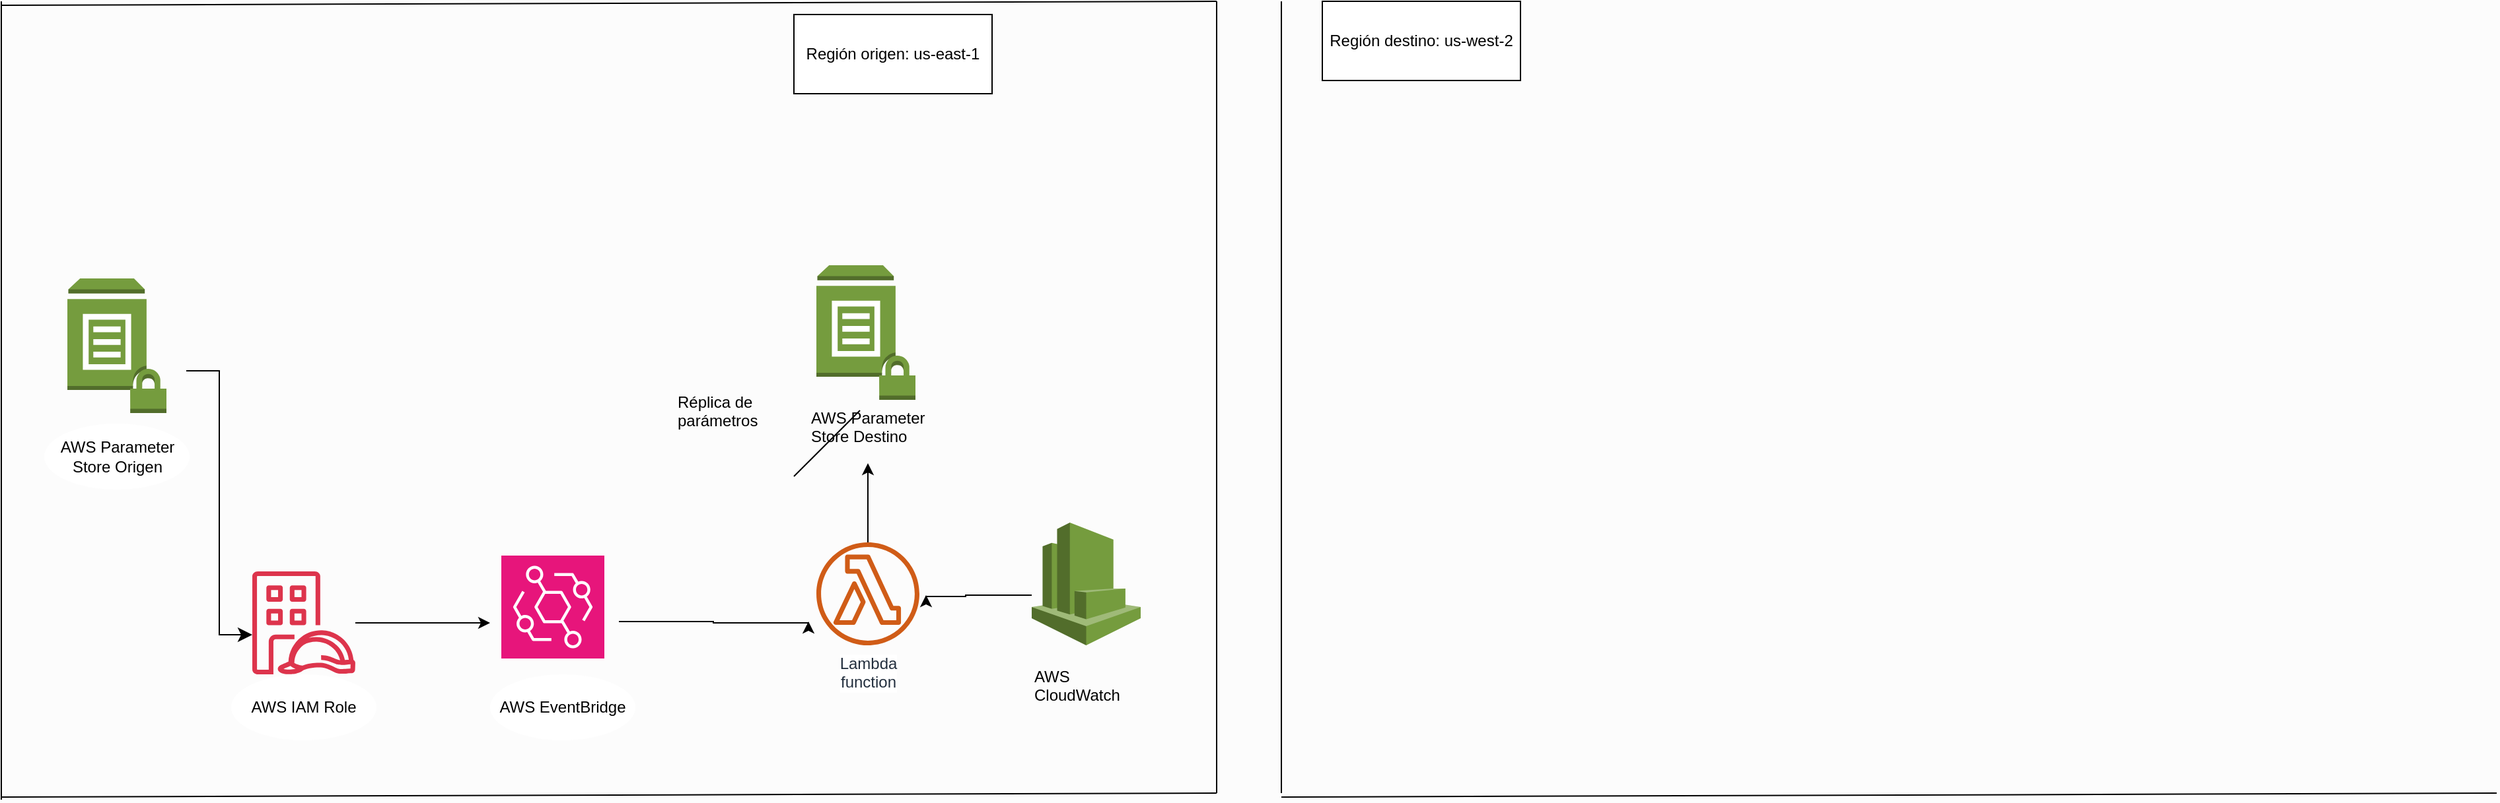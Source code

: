 <mxfile version="24.7.1" type="github">
  <diagram id="Ht1M8jgEwFfnCIfOTk4-" name="Page-1">
    <mxGraphModel dx="1205" dy="852" grid="1" gridSize="10" guides="1" tooltips="1" connect="1" arrows="1" fold="1" page="1" pageScale="1" pageWidth="1169" pageHeight="827" background="#fcfcfc" math="0" shadow="0">
      <root>
        <mxCell id="0" />
        <mxCell id="1" parent="0" />
        <mxCell id="VYMYHPz4Sc5OkGbCSFCF-28" style="edgeStyle=orthogonalEdgeStyle;rounded=0;orthogonalLoop=1;jettySize=auto;html=1;" parent="1" source="UEzPUAAOIrF-is8g5C7q-115" edge="1">
          <mxGeometry relative="1" as="geometry">
            <mxPoint x="856" y="390" as="targetPoint" />
          </mxGeometry>
        </mxCell>
        <mxCell id="UEzPUAAOIrF-is8g5C7q-115" value="Lambda&lt;br&gt;function" style="outlineConnect=0;fontColor=#232F3E;gradientColor=none;fillColor=#D05C17;strokeColor=none;dashed=0;verticalLabelPosition=bottom;verticalAlign=top;align=center;html=1;fontSize=12;fontStyle=0;aspect=fixed;pointerEvents=1;shape=mxgraph.aws4.lambda_function;labelBackgroundColor=#ffffff;" parent="1" vertex="1">
          <mxGeometry x="817" y="450" width="78" height="78" as="geometry" />
        </mxCell>
        <mxCell id="VYMYHPz4Sc5OkGbCSFCF-1" value="" style="outlineConnect=0;dashed=0;verticalLabelPosition=bottom;verticalAlign=top;align=center;html=1;shape=mxgraph.aws3.parameter_store;fillColor=#759C3E;gradientColor=none;" parent="1" vertex="1">
          <mxGeometry x="250" y="250" width="75" height="102" as="geometry" />
        </mxCell>
        <mxCell id="VYMYHPz4Sc5OkGbCSFCF-5" value="AWS Parameter Store Origen" style="ellipse;whiteSpace=wrap;html=1;strokeColor=none;" parent="1" vertex="1">
          <mxGeometry x="232.5" y="360" width="110" height="50" as="geometry" />
        </mxCell>
        <mxCell id="VYMYHPz4Sc5OkGbCSFCF-27" style="edgeStyle=orthogonalEdgeStyle;rounded=0;orthogonalLoop=1;jettySize=auto;html=1;" parent="1" edge="1">
          <mxGeometry relative="1" as="geometry">
            <mxPoint x="811" y="510" as="targetPoint" />
            <mxPoint x="667.5" y="510" as="sourcePoint" />
            <Array as="points">
              <mxPoint x="739" y="510" />
              <mxPoint x="739" y="511" />
            </Array>
          </mxGeometry>
        </mxCell>
        <mxCell id="VYMYHPz4Sc5OkGbCSFCF-7" value="" style="sketch=0;points=[[0,0,0],[0.25,0,0],[0.5,0,0],[0.75,0,0],[1,0,0],[0,1,0],[0.25,1,0],[0.5,1,0],[0.75,1,0],[1,1,0],[0,0.25,0],[0,0.5,0],[0,0.75,0],[1,0.25,0],[1,0.5,0],[1,0.75,0]];outlineConnect=0;fontColor=#232F3E;fillColor=#E7157B;strokeColor=#ffffff;dashed=0;verticalLabelPosition=bottom;verticalAlign=top;align=center;html=1;fontSize=12;fontStyle=0;aspect=fixed;shape=mxgraph.aws4.resourceIcon;resIcon=mxgraph.aws4.eventbridge;" parent="1" vertex="1">
          <mxGeometry x="578.5" y="460" width="78" height="78" as="geometry" />
        </mxCell>
        <mxCell id="VYMYHPz4Sc5OkGbCSFCF-8" value="AWS EventBridge" style="ellipse;whiteSpace=wrap;html=1;strokeColor=none;" parent="1" vertex="1">
          <mxGeometry x="570" y="550" width="110" height="50" as="geometry" />
        </mxCell>
        <mxCell id="VYMYHPz4Sc5OkGbCSFCF-15" value="" style="edgeStyle=elbowEdgeStyle;elbow=horizontal;endArrow=classic;html=1;curved=0;rounded=0;endSize=8;startSize=8;" parent="1" edge="1">
          <mxGeometry width="50" height="50" relative="1" as="geometry">
            <mxPoint x="340" y="320" as="sourcePoint" />
            <mxPoint x="390" y="520" as="targetPoint" />
          </mxGeometry>
        </mxCell>
        <mxCell id="VYMYHPz4Sc5OkGbCSFCF-25" style="edgeStyle=orthogonalEdgeStyle;rounded=0;orthogonalLoop=1;jettySize=auto;html=1;" parent="1" source="VYMYHPz4Sc5OkGbCSFCF-16" edge="1">
          <mxGeometry relative="1" as="geometry">
            <mxPoint x="570" y="511" as="targetPoint" />
          </mxGeometry>
        </mxCell>
        <mxCell id="VYMYHPz4Sc5OkGbCSFCF-16" value="" style="sketch=0;outlineConnect=0;fontColor=#232F3E;gradientColor=none;fillColor=#DD344C;strokeColor=none;dashed=0;verticalLabelPosition=bottom;verticalAlign=top;align=center;html=1;fontSize=12;fontStyle=0;aspect=fixed;pointerEvents=1;shape=mxgraph.aws4.identity_access_management_iam_roles_anywhere;" parent="1" vertex="1">
          <mxGeometry x="390" y="472" width="78" height="78" as="geometry" />
        </mxCell>
        <mxCell id="VYMYHPz4Sc5OkGbCSFCF-18" value="AWS IAM Role" style="ellipse;whiteSpace=wrap;html=1;strokeColor=none;" parent="1" vertex="1">
          <mxGeometry x="374" y="550" width="110" height="50" as="geometry" />
        </mxCell>
        <mxCell id="VYMYHPz4Sc5OkGbCSFCF-19" value="AWS Parameter Store Destino" style="text;whiteSpace=wrap;" parent="1" vertex="1">
          <mxGeometry x="811" y="342" width="90" height="40" as="geometry" />
        </mxCell>
        <mxCell id="VYMYHPz4Sc5OkGbCSFCF-20" value="" style="outlineConnect=0;dashed=0;verticalLabelPosition=bottom;verticalAlign=top;align=center;html=1;shape=mxgraph.aws3.parameter_store;fillColor=#759C3E;gradientColor=none;" parent="1" vertex="1">
          <mxGeometry x="817" y="240" width="75" height="102" as="geometry" />
        </mxCell>
        <mxCell id="VYMYHPz4Sc5OkGbCSFCF-24" value="Réplica de parámetros" style="text;whiteSpace=wrap;" parent="1" vertex="1">
          <mxGeometry x="710" y="330" width="90" height="40" as="geometry" />
        </mxCell>
        <mxCell id="VYMYHPz4Sc5OkGbCSFCF-31" style="edgeStyle=orthogonalEdgeStyle;rounded=0;orthogonalLoop=1;jettySize=auto;html=1;" parent="1" source="VYMYHPz4Sc5OkGbCSFCF-29" edge="1">
          <mxGeometry relative="1" as="geometry">
            <mxPoint x="900" y="490" as="targetPoint" />
            <Array as="points">
              <mxPoint x="930" y="490" />
              <mxPoint x="930" y="491" />
            </Array>
          </mxGeometry>
        </mxCell>
        <mxCell id="VYMYHPz4Sc5OkGbCSFCF-29" value="" style="outlineConnect=0;dashed=0;verticalLabelPosition=bottom;verticalAlign=top;align=center;html=1;shape=mxgraph.aws3.cloudwatch;fillColor=#759C3E;gradientColor=none;" parent="1" vertex="1">
          <mxGeometry x="980" y="435" width="82.5" height="93" as="geometry" />
        </mxCell>
        <mxCell id="VYMYHPz4Sc5OkGbCSFCF-30" value="AWS CloudWatch" style="text;whiteSpace=wrap;" parent="1" vertex="1">
          <mxGeometry x="980" y="538" width="90" height="40" as="geometry" />
        </mxCell>
        <mxCell id="WkbaY26zPugyK1sB-iLi-1" value="Región origen:&amp;nbsp;us-east-1" style="rounded=0;whiteSpace=wrap;html=1;" vertex="1" parent="1">
          <mxGeometry x="800" y="50" width="150" height="60" as="geometry" />
        </mxCell>
        <mxCell id="WkbaY26zPugyK1sB-iLi-2" value="Región destino:&amp;nbsp;us-west-2" style="rounded=0;whiteSpace=wrap;html=1;" vertex="1" parent="1">
          <mxGeometry x="1200" y="40" width="150" height="60" as="geometry" />
        </mxCell>
        <mxCell id="WkbaY26zPugyK1sB-iLi-4" value="" style="endArrow=none;html=1;rounded=0;" edge="1" parent="1">
          <mxGeometry width="50" height="50" relative="1" as="geometry">
            <mxPoint x="800" y="400" as="sourcePoint" />
            <mxPoint x="850" y="350" as="targetPoint" />
          </mxGeometry>
        </mxCell>
        <mxCell id="WkbaY26zPugyK1sB-iLi-5" value="" style="endArrow=none;html=1;rounded=0;" edge="1" parent="1">
          <mxGeometry width="50" height="50" relative="1" as="geometry">
            <mxPoint x="1120" y="640" as="sourcePoint" />
            <mxPoint x="1120" y="40" as="targetPoint" />
          </mxGeometry>
        </mxCell>
        <mxCell id="WkbaY26zPugyK1sB-iLi-6" value="" style="endArrow=none;html=1;rounded=0;" edge="1" parent="1">
          <mxGeometry width="50" height="50" relative="1" as="geometry">
            <mxPoint x="200" y="645" as="sourcePoint" />
            <mxPoint x="200" y="40" as="targetPoint" />
          </mxGeometry>
        </mxCell>
        <mxCell id="WkbaY26zPugyK1sB-iLi-7" value="" style="endArrow=none;html=1;rounded=0;" edge="1" parent="1">
          <mxGeometry width="50" height="50" relative="1" as="geometry">
            <mxPoint x="200" y="643" as="sourcePoint" />
            <mxPoint x="1120" y="640" as="targetPoint" />
          </mxGeometry>
        </mxCell>
        <mxCell id="WkbaY26zPugyK1sB-iLi-8" value="" style="endArrow=none;html=1;rounded=0;" edge="1" parent="1">
          <mxGeometry width="50" height="50" relative="1" as="geometry">
            <mxPoint x="200" y="43" as="sourcePoint" />
            <mxPoint x="1120" y="40" as="targetPoint" />
          </mxGeometry>
        </mxCell>
        <mxCell id="WkbaY26zPugyK1sB-iLi-9" value="" style="endArrow=none;html=1;rounded=0;" edge="1" parent="1">
          <mxGeometry width="50" height="50" relative="1" as="geometry">
            <mxPoint x="1169" y="640" as="sourcePoint" />
            <mxPoint x="1169" y="40" as="targetPoint" />
          </mxGeometry>
        </mxCell>
        <mxCell id="WkbaY26zPugyK1sB-iLi-10" value="" style="endArrow=none;html=1;rounded=0;" edge="1" parent="1">
          <mxGeometry width="50" height="50" relative="1" as="geometry">
            <mxPoint x="1169" y="643" as="sourcePoint" />
            <mxPoint x="2089" y="640" as="targetPoint" />
          </mxGeometry>
        </mxCell>
      </root>
    </mxGraphModel>
  </diagram>
</mxfile>
